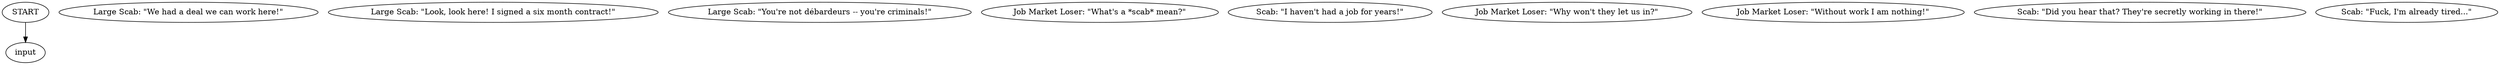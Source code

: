 # GATES / SCAB barks five
# a whole bunch of scabs barks for one more location
# ==================================================
digraph G {
	  0 [label="START"];
	  1 [label="input"];
	  2 [label="Large Scab: \"We had a deal we can work here!\""];
	  3 [label="Large Scab: \"Look, look here! I signed a six month contract!\""];
	  5 [label="Large Scab: \"You're not débardeurs -- you're criminals!\""];
	  6 [label="Job Market Loser: \"What's a *scab* mean?\""];
	  7 [label="Scab: \"I haven't had a job for years!\""];
	  8 [label="Job Market Loser: \"Why won't they let us in?\""];
	  9 [label="Job Market Loser: \"Without work I am nothing!\""];
	  10 [label="Scab: \"Did you hear that? They're secretly working in there!\""];
	  11 [label="Scab: \"Fuck, I'm already tired...\""];
	  0 -> 1
}

